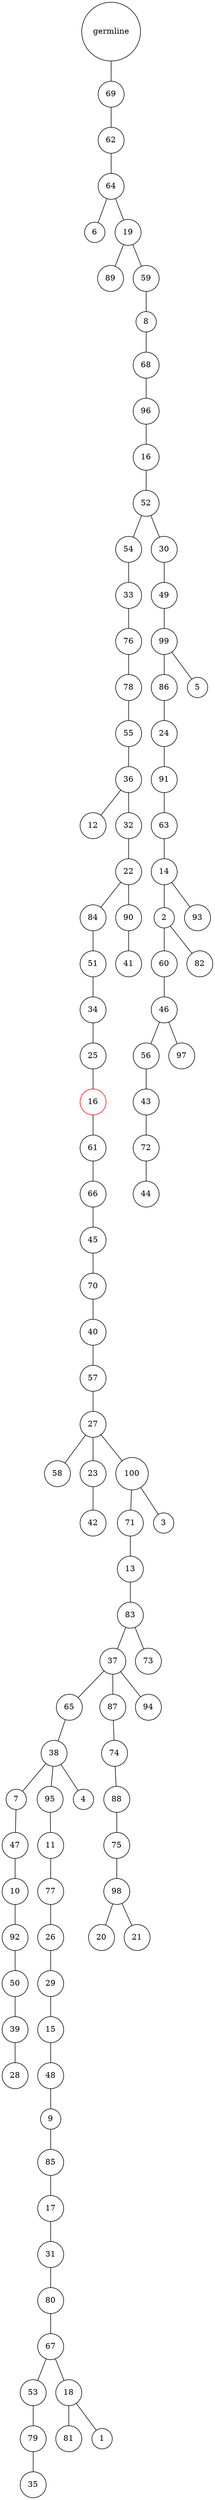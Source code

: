 graph {
	rankdir=UD;
	splines=line;
	node [shape=circle]
	"0x7f7a4811e310" [label="germline"];
	"0x7f7a4811e340" [label="69"];
	"0x7f7a4811e310" -- "0x7f7a4811e340" ;
	"0x7f7a4811e370" [label="62"];
	"0x7f7a4811e340" -- "0x7f7a4811e370" ;
	"0x7f7a4811e3a0" [label="64"];
	"0x7f7a4811e370" -- "0x7f7a4811e3a0" ;
	"0x7f7a4811e3d0" [label="6"];
	"0x7f7a4811e3a0" -- "0x7f7a4811e3d0" ;
	"0x7f7a4811e400" [label="19"];
	"0x7f7a4811e3a0" -- "0x7f7a4811e400" ;
	"0x7f7a4811e430" [label="89"];
	"0x7f7a4811e400" -- "0x7f7a4811e430" ;
	"0x7f7a4811e460" [label="59"];
	"0x7f7a4811e400" -- "0x7f7a4811e460" ;
	"0x7f7a4811e490" [label="8"];
	"0x7f7a4811e460" -- "0x7f7a4811e490" ;
	"0x7f7a4811e4c0" [label="68"];
	"0x7f7a4811e490" -- "0x7f7a4811e4c0" ;
	"0x7f7a4811e4f0" [label="96"];
	"0x7f7a4811e4c0" -- "0x7f7a4811e4f0" ;
	"0x7f7a4811e520" [label="16"];
	"0x7f7a4811e4f0" -- "0x7f7a4811e520" ;
	"0x7f7a4811e550" [label="52"];
	"0x7f7a4811e520" -- "0x7f7a4811e550" ;
	"0x7f7a4811e580" [label="54"];
	"0x7f7a4811e550" -- "0x7f7a4811e580" ;
	"0x7f7a4811e5b0" [label="33"];
	"0x7f7a4811e580" -- "0x7f7a4811e5b0" ;
	"0x7f7a4811e5e0" [label="76"];
	"0x7f7a4811e5b0" -- "0x7f7a4811e5e0" ;
	"0x7f7a4811e610" [label="78"];
	"0x7f7a4811e5e0" -- "0x7f7a4811e610" ;
	"0x7f7a4811e640" [label="55"];
	"0x7f7a4811e610" -- "0x7f7a4811e640" ;
	"0x7f7a4811e670" [label="36"];
	"0x7f7a4811e640" -- "0x7f7a4811e670" ;
	"0x7f7a4811e6a0" [label="12"];
	"0x7f7a4811e670" -- "0x7f7a4811e6a0" ;
	"0x7f7a4811e6d0" [label="32"];
	"0x7f7a4811e670" -- "0x7f7a4811e6d0" ;
	"0x7f7a4811e700" [label="22"];
	"0x7f7a4811e6d0" -- "0x7f7a4811e700" ;
	"0x7f7a4811e730" [label="84"];
	"0x7f7a4811e700" -- "0x7f7a4811e730" ;
	"0x7f7a4811e760" [label="51"];
	"0x7f7a4811e730" -- "0x7f7a4811e760" ;
	"0x7f7a4811e790" [label="34"];
	"0x7f7a4811e760" -- "0x7f7a4811e790" ;
	"0x7f7a4811e7c0" [label="25"];
	"0x7f7a4811e790" -- "0x7f7a4811e7c0" ;
	"0x7f7a4811e7f0" [label="16",color="red"];
	"0x7f7a4811e7c0" -- "0x7f7a4811e7f0" ;
	"0x7f7a4811e820" [label="61"];
	"0x7f7a4811e7f0" -- "0x7f7a4811e820" ;
	"0x7f7a4811e850" [label="66"];
	"0x7f7a4811e820" -- "0x7f7a4811e850" ;
	"0x7f7a4811e880" [label="45"];
	"0x7f7a4811e850" -- "0x7f7a4811e880" ;
	"0x7f7a4811e8b0" [label="70"];
	"0x7f7a4811e880" -- "0x7f7a4811e8b0" ;
	"0x7f7a4811e8e0" [label="40"];
	"0x7f7a4811e8b0" -- "0x7f7a4811e8e0" ;
	"0x7f7a4811e910" [label="57"];
	"0x7f7a4811e8e0" -- "0x7f7a4811e910" ;
	"0x7f7a4811e940" [label="27"];
	"0x7f7a4811e910" -- "0x7f7a4811e940" ;
	"0x7f7a4811e970" [label="58"];
	"0x7f7a4811e940" -- "0x7f7a4811e970" ;
	"0x7f7a4811e9a0" [label="23"];
	"0x7f7a4811e940" -- "0x7f7a4811e9a0" ;
	"0x7f7a4811e9d0" [label="42"];
	"0x7f7a4811e9a0" -- "0x7f7a4811e9d0" ;
	"0x7f7a4811ea00" [label="100"];
	"0x7f7a4811e940" -- "0x7f7a4811ea00" ;
	"0x7f7a4811ea30" [label="71"];
	"0x7f7a4811ea00" -- "0x7f7a4811ea30" ;
	"0x7f7a4811ea60" [label="13"];
	"0x7f7a4811ea30" -- "0x7f7a4811ea60" ;
	"0x7f7a4811ea90" [label="83"];
	"0x7f7a4811ea60" -- "0x7f7a4811ea90" ;
	"0x7f7a4811eac0" [label="37"];
	"0x7f7a4811ea90" -- "0x7f7a4811eac0" ;
	"0x7f7a4811eaf0" [label="65"];
	"0x7f7a4811eac0" -- "0x7f7a4811eaf0" ;
	"0x7f7a4811eb20" [label="38"];
	"0x7f7a4811eaf0" -- "0x7f7a4811eb20" ;
	"0x7f7a4811eb50" [label="7"];
	"0x7f7a4811eb20" -- "0x7f7a4811eb50" ;
	"0x7f7a4811eb80" [label="47"];
	"0x7f7a4811eb50" -- "0x7f7a4811eb80" ;
	"0x7f7a4811ebb0" [label="10"];
	"0x7f7a4811eb80" -- "0x7f7a4811ebb0" ;
	"0x7f7a4811ebe0" [label="92"];
	"0x7f7a4811ebb0" -- "0x7f7a4811ebe0" ;
	"0x7f7a4811ec10" [label="50"];
	"0x7f7a4811ebe0" -- "0x7f7a4811ec10" ;
	"0x7f7a4811ec40" [label="39"];
	"0x7f7a4811ec10" -- "0x7f7a4811ec40" ;
	"0x7f7a4811ec70" [label="28"];
	"0x7f7a4811ec40" -- "0x7f7a4811ec70" ;
	"0x7f7a4811eca0" [label="95"];
	"0x7f7a4811eb20" -- "0x7f7a4811eca0" ;
	"0x7f7a4811ecd0" [label="11"];
	"0x7f7a4811eca0" -- "0x7f7a4811ecd0" ;
	"0x7f7a4811ed00" [label="77"];
	"0x7f7a4811ecd0" -- "0x7f7a4811ed00" ;
	"0x7f7a4811ed30" [label="26"];
	"0x7f7a4811ed00" -- "0x7f7a4811ed30" ;
	"0x7f7a4811ed60" [label="29"];
	"0x7f7a4811ed30" -- "0x7f7a4811ed60" ;
	"0x7f7a4811ed90" [label="15"];
	"0x7f7a4811ed60" -- "0x7f7a4811ed90" ;
	"0x7f7a4811edc0" [label="48"];
	"0x7f7a4811ed90" -- "0x7f7a4811edc0" ;
	"0x7f7a4811edf0" [label="9"];
	"0x7f7a4811edc0" -- "0x7f7a4811edf0" ;
	"0x7f7a4811ee20" [label="85"];
	"0x7f7a4811edf0" -- "0x7f7a4811ee20" ;
	"0x7f7a4811ee50" [label="17"];
	"0x7f7a4811ee20" -- "0x7f7a4811ee50" ;
	"0x7f7a4811ee80" [label="31"];
	"0x7f7a4811ee50" -- "0x7f7a4811ee80" ;
	"0x7f7a4811eeb0" [label="80"];
	"0x7f7a4811ee80" -- "0x7f7a4811eeb0" ;
	"0x7f7a4811eee0" [label="67"];
	"0x7f7a4811eeb0" -- "0x7f7a4811eee0" ;
	"0x7f7a4811ef10" [label="53"];
	"0x7f7a4811eee0" -- "0x7f7a4811ef10" ;
	"0x7f7a4811ef40" [label="79"];
	"0x7f7a4811ef10" -- "0x7f7a4811ef40" ;
	"0x7f7a4811ef70" [label="35"];
	"0x7f7a4811ef40" -- "0x7f7a4811ef70" ;
	"0x7f7a4811efa0" [label="18"];
	"0x7f7a4811eee0" -- "0x7f7a4811efa0" ;
	"0x7f7a4811efd0" [label="81"];
	"0x7f7a4811efa0" -- "0x7f7a4811efd0" ;
	"0x7f7a48122040" [label="1"];
	"0x7f7a4811efa0" -- "0x7f7a48122040" ;
	"0x7f7a48122070" [label="4"];
	"0x7f7a4811eb20" -- "0x7f7a48122070" ;
	"0x7f7a481220a0" [label="87"];
	"0x7f7a4811eac0" -- "0x7f7a481220a0" ;
	"0x7f7a481220d0" [label="74"];
	"0x7f7a481220a0" -- "0x7f7a481220d0" ;
	"0x7f7a48122100" [label="88"];
	"0x7f7a481220d0" -- "0x7f7a48122100" ;
	"0x7f7a48122130" [label="75"];
	"0x7f7a48122100" -- "0x7f7a48122130" ;
	"0x7f7a48122160" [label="98"];
	"0x7f7a48122130" -- "0x7f7a48122160" ;
	"0x7f7a48122190" [label="20"];
	"0x7f7a48122160" -- "0x7f7a48122190" ;
	"0x7f7a481221c0" [label="21"];
	"0x7f7a48122160" -- "0x7f7a481221c0" ;
	"0x7f7a481221f0" [label="94"];
	"0x7f7a4811eac0" -- "0x7f7a481221f0" ;
	"0x7f7a48122220" [label="73"];
	"0x7f7a4811ea90" -- "0x7f7a48122220" ;
	"0x7f7a48122250" [label="3"];
	"0x7f7a4811ea00" -- "0x7f7a48122250" ;
	"0x7f7a48122280" [label="90"];
	"0x7f7a4811e700" -- "0x7f7a48122280" ;
	"0x7f7a481222b0" [label="41"];
	"0x7f7a48122280" -- "0x7f7a481222b0" ;
	"0x7f7a481222e0" [label="30"];
	"0x7f7a4811e550" -- "0x7f7a481222e0" ;
	"0x7f7a48122310" [label="49"];
	"0x7f7a481222e0" -- "0x7f7a48122310" ;
	"0x7f7a48122340" [label="99"];
	"0x7f7a48122310" -- "0x7f7a48122340" ;
	"0x7f7a48122370" [label="86"];
	"0x7f7a48122340" -- "0x7f7a48122370" ;
	"0x7f7a481223a0" [label="24"];
	"0x7f7a48122370" -- "0x7f7a481223a0" ;
	"0x7f7a481223d0" [label="91"];
	"0x7f7a481223a0" -- "0x7f7a481223d0" ;
	"0x7f7a48122400" [label="63"];
	"0x7f7a481223d0" -- "0x7f7a48122400" ;
	"0x7f7a48122430" [label="14"];
	"0x7f7a48122400" -- "0x7f7a48122430" ;
	"0x7f7a48122460" [label="2"];
	"0x7f7a48122430" -- "0x7f7a48122460" ;
	"0x7f7a48122490" [label="60"];
	"0x7f7a48122460" -- "0x7f7a48122490" ;
	"0x7f7a481224c0" [label="46"];
	"0x7f7a48122490" -- "0x7f7a481224c0" ;
	"0x7f7a481224f0" [label="56"];
	"0x7f7a481224c0" -- "0x7f7a481224f0" ;
	"0x7f7a48122520" [label="43"];
	"0x7f7a481224f0" -- "0x7f7a48122520" ;
	"0x7f7a48122550" [label="72"];
	"0x7f7a48122520" -- "0x7f7a48122550" ;
	"0x7f7a48122580" [label="44"];
	"0x7f7a48122550" -- "0x7f7a48122580" ;
	"0x7f7a481225b0" [label="97"];
	"0x7f7a481224c0" -- "0x7f7a481225b0" ;
	"0x7f7a481225e0" [label="82"];
	"0x7f7a48122460" -- "0x7f7a481225e0" ;
	"0x7f7a48122610" [label="93"];
	"0x7f7a48122430" -- "0x7f7a48122610" ;
	"0x7f7a48122640" [label="5"];
	"0x7f7a48122340" -- "0x7f7a48122640" ;
}
